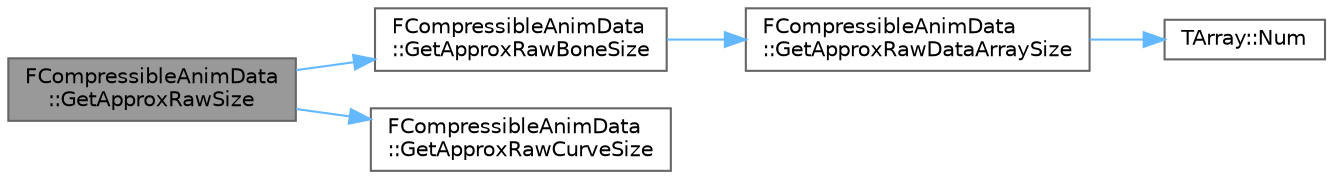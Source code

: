 digraph "FCompressibleAnimData::GetApproxRawSize"
{
 // INTERACTIVE_SVG=YES
 // LATEX_PDF_SIZE
  bgcolor="transparent";
  edge [fontname=Helvetica,fontsize=10,labelfontname=Helvetica,labelfontsize=10];
  node [fontname=Helvetica,fontsize=10,shape=box,height=0.2,width=0.4];
  rankdir="LR";
  Node1 [id="Node000001",label="FCompressibleAnimData\l::GetApproxRawSize",height=0.2,width=0.4,color="gray40", fillcolor="grey60", style="filled", fontcolor="black",tooltip=" "];
  Node1 -> Node2 [id="edge1_Node000001_Node000002",color="steelblue1",style="solid",tooltip=" "];
  Node2 [id="Node000002",label="FCompressibleAnimData\l::GetApproxRawBoneSize",height=0.2,width=0.4,color="grey40", fillcolor="white", style="filled",URL="$d1/d4d/structFCompressibleAnimData.html#aae2237a9abc050721cc96ab93fc15c2f",tooltip=" "];
  Node2 -> Node3 [id="edge2_Node000002_Node000003",color="steelblue1",style="solid",tooltip=" "];
  Node3 [id="Node000003",label="FCompressibleAnimData\l::GetApproxRawDataArraySize",height=0.2,width=0.4,color="grey40", fillcolor="white", style="filled",URL="$d1/d4d/structFCompressibleAnimData.html#a85534bebcb456ef94f248a1ddd136d9e",tooltip=" "];
  Node3 -> Node4 [id="edge3_Node000003_Node000004",color="steelblue1",style="solid",tooltip=" "];
  Node4 [id="Node000004",label="TArray::Num",height=0.2,width=0.4,color="grey40", fillcolor="white", style="filled",URL="$d4/d52/classTArray.html#adcbf9ca48677a9c0c3830cd862dd40d8",tooltip="Returns number of elements in array."];
  Node1 -> Node5 [id="edge4_Node000001_Node000005",color="steelblue1",style="solid",tooltip=" "];
  Node5 [id="Node000005",label="FCompressibleAnimData\l::GetApproxRawCurveSize",height=0.2,width=0.4,color="grey40", fillcolor="white", style="filled",URL="$d1/d4d/structFCompressibleAnimData.html#a13d081a0b2e7bc90b7efa019b0dc118b",tooltip=" "];
}
